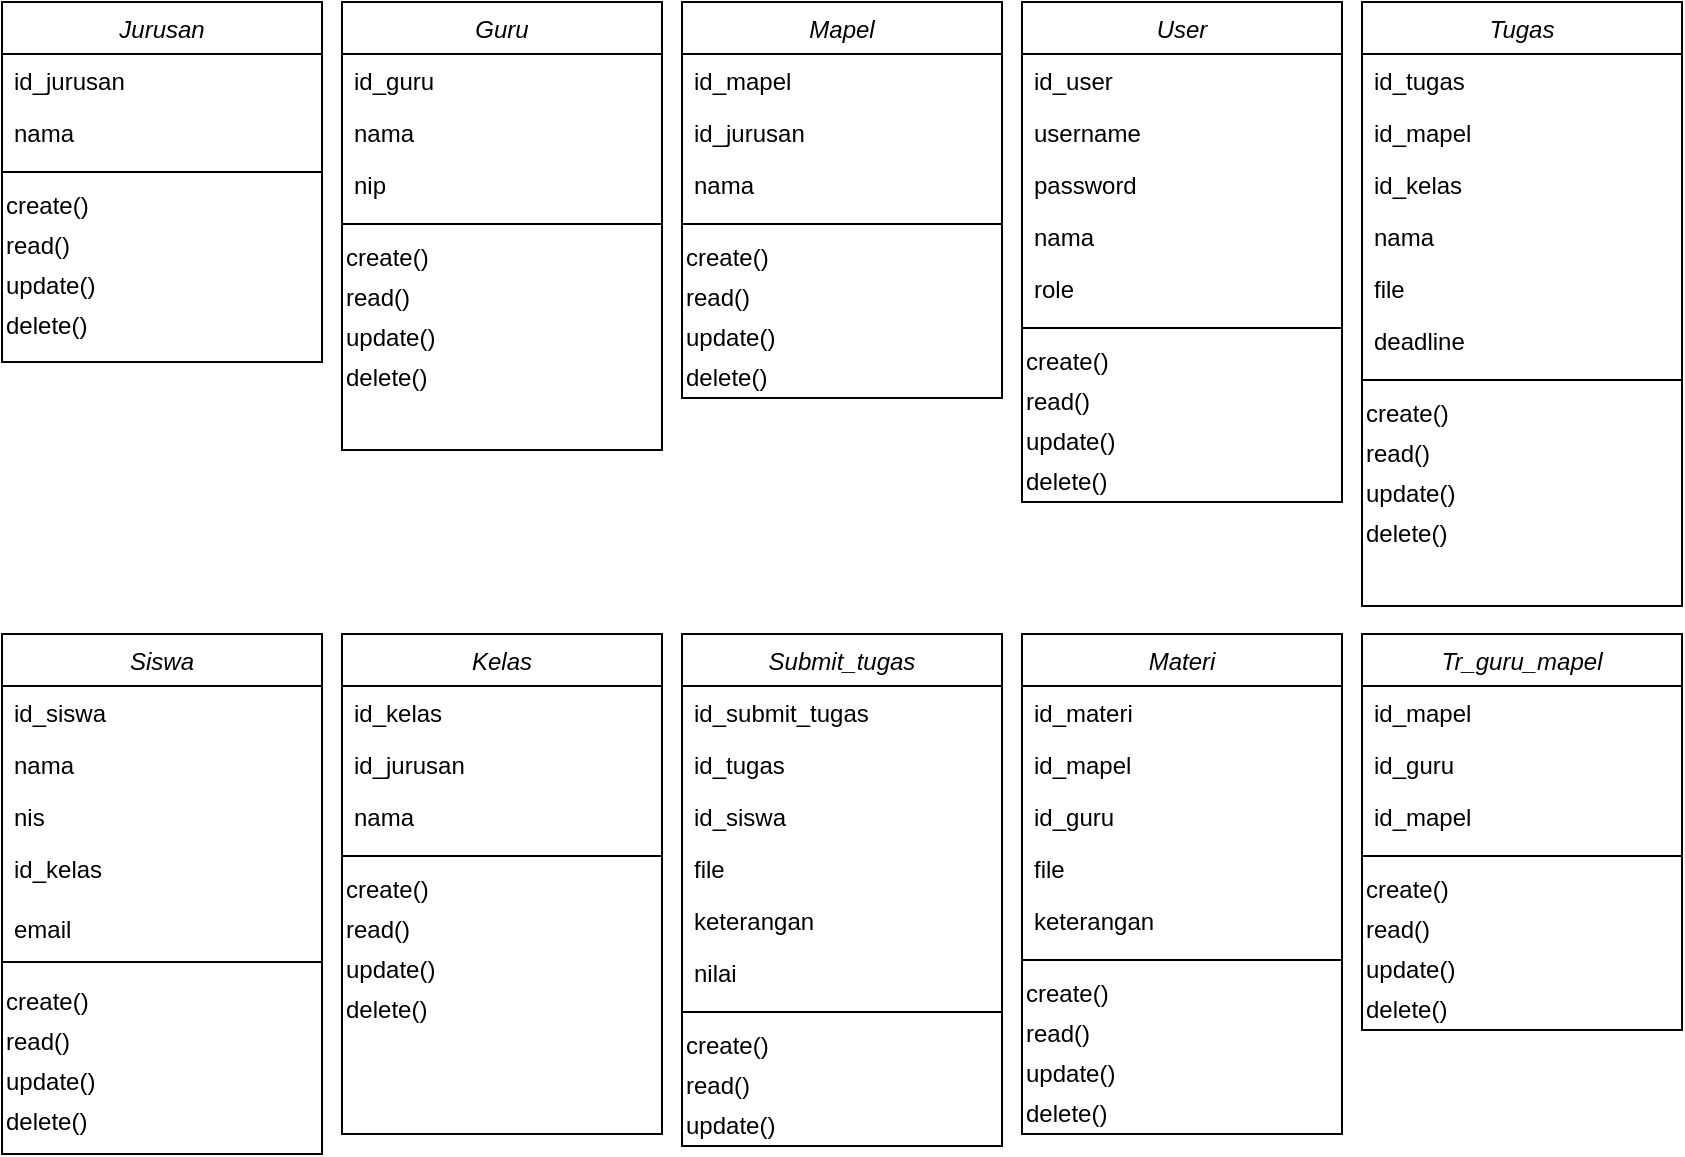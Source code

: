 <mxfile version="13.9.9" type="device"><diagram id="C5RBs43oDa-KdzZeNtuy" name="Page-1"><mxGraphModel dx="1695" dy="450" grid="1" gridSize="10" guides="1" tooltips="1" connect="1" arrows="1" fold="1" page="1" pageScale="1" pageWidth="827" pageHeight="1169" math="0" shadow="0"><root><mxCell id="WIyWlLk6GJQsqaUBKTNV-0"/><mxCell id="WIyWlLk6GJQsqaUBKTNV-1" parent="WIyWlLk6GJQsqaUBKTNV-0"/><mxCell id="zkfFHV4jXpPFQw0GAbJ--0" value="User" style="swimlane;fontStyle=2;align=center;verticalAlign=top;childLayout=stackLayout;horizontal=1;startSize=26;horizontalStack=0;resizeParent=1;resizeLast=0;collapsible=1;marginBottom=0;rounded=0;shadow=0;strokeWidth=1;" parent="WIyWlLk6GJQsqaUBKTNV-1" vertex="1"><mxGeometry x="490" y="10" width="160" height="250" as="geometry"><mxRectangle x="220" y="104" width="160" height="26" as="alternateBounds"/></mxGeometry></mxCell><mxCell id="zkfFHV4jXpPFQw0GAbJ--2" value="id_user" style="text;align=left;verticalAlign=top;spacingLeft=4;spacingRight=4;overflow=hidden;rotatable=0;points=[[0,0.5],[1,0.5]];portConstraint=eastwest;rounded=0;shadow=0;html=0;" parent="zkfFHV4jXpPFQw0GAbJ--0" vertex="1"><mxGeometry y="26" width="160" height="26" as="geometry"/></mxCell><mxCell id="zkfFHV4jXpPFQw0GAbJ--3" value="username" style="text;align=left;verticalAlign=top;spacingLeft=4;spacingRight=4;overflow=hidden;rotatable=0;points=[[0,0.5],[1,0.5]];portConstraint=eastwest;rounded=0;shadow=0;html=0;" parent="zkfFHV4jXpPFQw0GAbJ--0" vertex="1"><mxGeometry y="52" width="160" height="26" as="geometry"/></mxCell><mxCell id="uFkQqz1JEPaklT8KtTvy-2" value="password" style="text;align=left;verticalAlign=top;spacingLeft=4;spacingRight=4;overflow=hidden;rotatable=0;points=[[0,0.5],[1,0.5]];portConstraint=eastwest;rounded=0;shadow=0;html=0;" parent="zkfFHV4jXpPFQw0GAbJ--0" vertex="1"><mxGeometry y="78" width="160" height="26" as="geometry"/></mxCell><mxCell id="uFkQqz1JEPaklT8KtTvy-3" value="nama" style="text;align=left;verticalAlign=top;spacingLeft=4;spacingRight=4;overflow=hidden;rotatable=0;points=[[0,0.5],[1,0.5]];portConstraint=eastwest;rounded=0;shadow=0;html=0;" parent="zkfFHV4jXpPFQw0GAbJ--0" vertex="1"><mxGeometry y="104" width="160" height="26" as="geometry"/></mxCell><mxCell id="uFkQqz1JEPaklT8KtTvy-4" value="role" style="text;align=left;verticalAlign=top;spacingLeft=4;spacingRight=4;overflow=hidden;rotatable=0;points=[[0,0.5],[1,0.5]];portConstraint=eastwest;rounded=0;shadow=0;html=0;" parent="zkfFHV4jXpPFQw0GAbJ--0" vertex="1"><mxGeometry y="130" width="160" height="26" as="geometry"/></mxCell><mxCell id="zkfFHV4jXpPFQw0GAbJ--4" value="" style="line;html=1;strokeWidth=1;align=left;verticalAlign=middle;spacingTop=-1;spacingLeft=3;spacingRight=3;rotatable=0;labelPosition=right;points=[];portConstraint=eastwest;" parent="zkfFHV4jXpPFQw0GAbJ--0" vertex="1"><mxGeometry y="156" width="160" height="14" as="geometry"/></mxCell><mxCell id="uFkQqz1JEPaklT8KtTvy-5" value="create()" style="text;html=1;align=left;verticalAlign=middle;resizable=0;points=[];autosize=1;" parent="zkfFHV4jXpPFQw0GAbJ--0" vertex="1"><mxGeometry y="170" width="160" height="20" as="geometry"/></mxCell><mxCell id="uFkQqz1JEPaklT8KtTvy-7" value="read()" style="text;html=1;align=left;verticalAlign=middle;resizable=0;points=[];autosize=1;" parent="zkfFHV4jXpPFQw0GAbJ--0" vertex="1"><mxGeometry y="190" width="160" height="20" as="geometry"/></mxCell><mxCell id="uFkQqz1JEPaklT8KtTvy-8" value="update()" style="text;html=1;align=left;verticalAlign=middle;resizable=0;points=[];autosize=1;" parent="zkfFHV4jXpPFQw0GAbJ--0" vertex="1"><mxGeometry y="210" width="160" height="20" as="geometry"/></mxCell><mxCell id="uFkQqz1JEPaklT8KtTvy-9" value="delete()" style="text;html=1;align=left;verticalAlign=middle;resizable=0;points=[];autosize=1;" parent="zkfFHV4jXpPFQw0GAbJ--0" vertex="1"><mxGeometry y="230" width="160" height="20" as="geometry"/></mxCell><mxCell id="uFkQqz1JEPaklT8KtTvy-11" value="Siswa" style="swimlane;fontStyle=2;align=center;verticalAlign=top;childLayout=stackLayout;horizontal=1;startSize=26;horizontalStack=0;resizeParent=1;resizeLast=0;collapsible=1;marginBottom=0;rounded=0;shadow=0;strokeWidth=1;" parent="WIyWlLk6GJQsqaUBKTNV-1" vertex="1"><mxGeometry x="-20" y="326" width="160" height="260" as="geometry"><mxRectangle x="-20" y="326" width="160" height="26" as="alternateBounds"/></mxGeometry></mxCell><mxCell id="uFkQqz1JEPaklT8KtTvy-12" value="id_siswa" style="text;align=left;verticalAlign=top;spacingLeft=4;spacingRight=4;overflow=hidden;rotatable=0;points=[[0,0.5],[1,0.5]];portConstraint=eastwest;rounded=0;shadow=0;html=0;" parent="uFkQqz1JEPaklT8KtTvy-11" vertex="1"><mxGeometry y="26" width="160" height="26" as="geometry"/></mxCell><mxCell id="uFkQqz1JEPaklT8KtTvy-13" value="nama" style="text;align=left;verticalAlign=top;spacingLeft=4;spacingRight=4;overflow=hidden;rotatable=0;points=[[0,0.5],[1,0.5]];portConstraint=eastwest;rounded=0;shadow=0;html=0;" parent="uFkQqz1JEPaklT8KtTvy-11" vertex="1"><mxGeometry y="52" width="160" height="26" as="geometry"/></mxCell><mxCell id="uFkQqz1JEPaklT8KtTvy-14" value="nis" style="text;align=left;verticalAlign=top;spacingLeft=4;spacingRight=4;overflow=hidden;rotatable=0;points=[[0,0.5],[1,0.5]];portConstraint=eastwest;rounded=0;shadow=0;html=0;" parent="uFkQqz1JEPaklT8KtTvy-11" vertex="1"><mxGeometry y="78" width="160" height="26" as="geometry"/></mxCell><mxCell id="uFkQqz1JEPaklT8KtTvy-16" value="id_kelas" style="text;align=left;verticalAlign=top;spacingLeft=4;spacingRight=4;overflow=hidden;rotatable=0;points=[[0,0.5],[1,0.5]];portConstraint=eastwest;rounded=0;shadow=0;html=0;" parent="uFkQqz1JEPaklT8KtTvy-11" vertex="1"><mxGeometry y="104" width="160" height="30" as="geometry"/></mxCell><mxCell id="uFkQqz1JEPaklT8KtTvy-22" value="email" style="text;align=left;verticalAlign=top;spacingLeft=4;spacingRight=4;overflow=hidden;rotatable=0;points=[[0,0.5],[1,0.5]];portConstraint=eastwest;rounded=0;shadow=0;html=0;" parent="uFkQqz1JEPaklT8KtTvy-11" vertex="1"><mxGeometry y="134" width="160" height="20" as="geometry"/></mxCell><mxCell id="uFkQqz1JEPaklT8KtTvy-17" value="" style="line;html=1;strokeWidth=1;align=left;verticalAlign=middle;spacingTop=-1;spacingLeft=3;spacingRight=3;rotatable=0;labelPosition=right;points=[];portConstraint=eastwest;" parent="uFkQqz1JEPaklT8KtTvy-11" vertex="1"><mxGeometry y="154" width="160" height="20" as="geometry"/></mxCell><mxCell id="uFkQqz1JEPaklT8KtTvy-18" value="create()" style="text;html=1;align=left;verticalAlign=middle;resizable=0;points=[];autosize=1;" parent="uFkQqz1JEPaklT8KtTvy-11" vertex="1"><mxGeometry y="174" width="160" height="20" as="geometry"/></mxCell><mxCell id="uFkQqz1JEPaklT8KtTvy-19" value="read()" style="text;html=1;align=left;verticalAlign=middle;resizable=0;points=[];autosize=1;" parent="uFkQqz1JEPaklT8KtTvy-11" vertex="1"><mxGeometry y="194" width="160" height="20" as="geometry"/></mxCell><mxCell id="uFkQqz1JEPaklT8KtTvy-20" value="update()" style="text;html=1;align=left;verticalAlign=middle;resizable=0;points=[];autosize=1;" parent="uFkQqz1JEPaklT8KtTvy-11" vertex="1"><mxGeometry y="214" width="160" height="20" as="geometry"/></mxCell><mxCell id="uFkQqz1JEPaklT8KtTvy-21" value="delete()" style="text;html=1;align=left;verticalAlign=middle;resizable=0;points=[];autosize=1;" parent="uFkQqz1JEPaklT8KtTvy-11" vertex="1"><mxGeometry y="234" width="160" height="20" as="geometry"/></mxCell><mxCell id="uFkQqz1JEPaklT8KtTvy-24" value="Kelas" style="swimlane;fontStyle=2;align=center;verticalAlign=top;childLayout=stackLayout;horizontal=1;startSize=26;horizontalStack=0;resizeParent=1;resizeLast=0;collapsible=1;marginBottom=0;rounded=0;shadow=0;strokeWidth=1;" parent="WIyWlLk6GJQsqaUBKTNV-1" vertex="1"><mxGeometry x="150" y="326" width="160" height="250" as="geometry"><mxRectangle x="150" y="326" width="160" height="26" as="alternateBounds"/></mxGeometry></mxCell><mxCell id="uFkQqz1JEPaklT8KtTvy-25" value="id_kelas" style="text;align=left;verticalAlign=top;spacingLeft=4;spacingRight=4;overflow=hidden;rotatable=0;points=[[0,0.5],[1,0.5]];portConstraint=eastwest;rounded=0;shadow=0;html=0;" parent="uFkQqz1JEPaklT8KtTvy-24" vertex="1"><mxGeometry y="26" width="160" height="26" as="geometry"/></mxCell><mxCell id="uFkQqz1JEPaklT8KtTvy-27" value="id_jurusan" style="text;align=left;verticalAlign=top;spacingLeft=4;spacingRight=4;overflow=hidden;rotatable=0;points=[[0,0.5],[1,0.5]];portConstraint=eastwest;rounded=0;shadow=0;html=0;" parent="uFkQqz1JEPaklT8KtTvy-24" vertex="1"><mxGeometry y="52" width="160" height="26" as="geometry"/></mxCell><mxCell id="uFkQqz1JEPaklT8KtTvy-28" value="nama" style="text;align=left;verticalAlign=top;spacingLeft=4;spacingRight=4;overflow=hidden;rotatable=0;points=[[0,0.5],[1,0.5]];portConstraint=eastwest;rounded=0;shadow=0;html=0;" parent="uFkQqz1JEPaklT8KtTvy-24" vertex="1"><mxGeometry y="78" width="160" height="26" as="geometry"/></mxCell><mxCell id="uFkQqz1JEPaklT8KtTvy-30" value="" style="line;html=1;strokeWidth=1;align=left;verticalAlign=middle;spacingTop=-1;spacingLeft=3;spacingRight=3;rotatable=0;labelPosition=right;points=[];portConstraint=eastwest;" parent="uFkQqz1JEPaklT8KtTvy-24" vertex="1"><mxGeometry y="104" width="160" height="14" as="geometry"/></mxCell><mxCell id="uFkQqz1JEPaklT8KtTvy-31" value="create()" style="text;html=1;align=left;verticalAlign=middle;resizable=0;points=[];autosize=1;" parent="uFkQqz1JEPaklT8KtTvy-24" vertex="1"><mxGeometry y="118" width="160" height="20" as="geometry"/></mxCell><mxCell id="uFkQqz1JEPaklT8KtTvy-32" value="read()" style="text;html=1;align=left;verticalAlign=middle;resizable=0;points=[];autosize=1;" parent="uFkQqz1JEPaklT8KtTvy-24" vertex="1"><mxGeometry y="138" width="160" height="20" as="geometry"/></mxCell><mxCell id="uFkQqz1JEPaklT8KtTvy-33" value="update()" style="text;html=1;align=left;verticalAlign=middle;resizable=0;points=[];autosize=1;" parent="uFkQqz1JEPaklT8KtTvy-24" vertex="1"><mxGeometry y="158" width="160" height="20" as="geometry"/></mxCell><mxCell id="uFkQqz1JEPaklT8KtTvy-34" value="delete()" style="text;html=1;align=left;verticalAlign=middle;resizable=0;points=[];autosize=1;" parent="uFkQqz1JEPaklT8KtTvy-24" vertex="1"><mxGeometry y="178" width="160" height="20" as="geometry"/></mxCell><mxCell id="uFkQqz1JEPaklT8KtTvy-35" value="Jurusan" style="swimlane;fontStyle=2;align=center;verticalAlign=top;childLayout=stackLayout;horizontal=1;startSize=26;horizontalStack=0;resizeParent=1;resizeLast=0;collapsible=1;marginBottom=0;rounded=0;shadow=0;strokeWidth=1;" parent="WIyWlLk6GJQsqaUBKTNV-1" vertex="1"><mxGeometry x="-20" y="10" width="160" height="180" as="geometry"><mxRectangle x="-20" y="10" width="160" height="26" as="alternateBounds"/></mxGeometry></mxCell><mxCell id="uFkQqz1JEPaklT8KtTvy-36" value="id_jurusan" style="text;align=left;verticalAlign=top;spacingLeft=4;spacingRight=4;overflow=hidden;rotatable=0;points=[[0,0.5],[1,0.5]];portConstraint=eastwest;rounded=0;shadow=0;html=0;" parent="uFkQqz1JEPaklT8KtTvy-35" vertex="1"><mxGeometry y="26" width="160" height="26" as="geometry"/></mxCell><mxCell id="uFkQqz1JEPaklT8KtTvy-37" value="nama" style="text;align=left;verticalAlign=top;spacingLeft=4;spacingRight=4;overflow=hidden;rotatable=0;points=[[0,0.5],[1,0.5]];portConstraint=eastwest;rounded=0;shadow=0;html=0;" parent="uFkQqz1JEPaklT8KtTvy-35" vertex="1"><mxGeometry y="52" width="160" height="26" as="geometry"/></mxCell><mxCell id="uFkQqz1JEPaklT8KtTvy-41" value="" style="line;html=1;strokeWidth=1;align=left;verticalAlign=middle;spacingTop=-1;spacingLeft=3;spacingRight=3;rotatable=0;labelPosition=right;points=[];portConstraint=eastwest;" parent="uFkQqz1JEPaklT8KtTvy-35" vertex="1"><mxGeometry y="78" width="160" height="14" as="geometry"/></mxCell><mxCell id="uFkQqz1JEPaklT8KtTvy-42" value="create()" style="text;html=1;align=left;verticalAlign=middle;resizable=0;points=[];autosize=1;" parent="uFkQqz1JEPaklT8KtTvy-35" vertex="1"><mxGeometry y="92" width="160" height="20" as="geometry"/></mxCell><mxCell id="uFkQqz1JEPaklT8KtTvy-43" value="read()" style="text;html=1;align=left;verticalAlign=middle;resizable=0;points=[];autosize=1;" parent="uFkQqz1JEPaklT8KtTvy-35" vertex="1"><mxGeometry y="112" width="160" height="20" as="geometry"/></mxCell><mxCell id="uFkQqz1JEPaklT8KtTvy-44" value="update()" style="text;html=1;align=left;verticalAlign=middle;resizable=0;points=[];autosize=1;" parent="uFkQqz1JEPaklT8KtTvy-35" vertex="1"><mxGeometry y="132" width="160" height="20" as="geometry"/></mxCell><mxCell id="uFkQqz1JEPaklT8KtTvy-45" value="delete()" style="text;html=1;align=left;verticalAlign=middle;resizable=0;points=[];autosize=1;" parent="uFkQqz1JEPaklT8KtTvy-35" vertex="1"><mxGeometry y="152" width="160" height="20" as="geometry"/></mxCell><mxCell id="8aXFuKgUExzpN0V30BR2-0" value="Mapel" style="swimlane;fontStyle=2;align=center;verticalAlign=top;childLayout=stackLayout;horizontal=1;startSize=26;horizontalStack=0;resizeParent=1;resizeLast=0;collapsible=1;marginBottom=0;rounded=0;shadow=0;strokeWidth=1;" vertex="1" parent="WIyWlLk6GJQsqaUBKTNV-1"><mxGeometry x="320" y="10" width="160" height="198" as="geometry"><mxRectangle x="254" y="140" width="160" height="26" as="alternateBounds"/></mxGeometry></mxCell><mxCell id="8aXFuKgUExzpN0V30BR2-1" value="id_mapel" style="text;align=left;verticalAlign=top;spacingLeft=4;spacingRight=4;overflow=hidden;rotatable=0;points=[[0,0.5],[1,0.5]];portConstraint=eastwest;rounded=0;shadow=0;html=0;" vertex="1" parent="8aXFuKgUExzpN0V30BR2-0"><mxGeometry y="26" width="160" height="26" as="geometry"/></mxCell><mxCell id="8aXFuKgUExzpN0V30BR2-2" value="id_jurusan" style="text;align=left;verticalAlign=top;spacingLeft=4;spacingRight=4;overflow=hidden;rotatable=0;points=[[0,0.5],[1,0.5]];portConstraint=eastwest;rounded=0;shadow=0;html=0;" vertex="1" parent="8aXFuKgUExzpN0V30BR2-0"><mxGeometry y="52" width="160" height="26" as="geometry"/></mxCell><mxCell id="8aXFuKgUExzpN0V30BR2-8" value="nama" style="text;align=left;verticalAlign=top;spacingLeft=4;spacingRight=4;overflow=hidden;rotatable=0;points=[[0,0.5],[1,0.5]];portConstraint=eastwest;rounded=0;shadow=0;html=0;" vertex="1" parent="8aXFuKgUExzpN0V30BR2-0"><mxGeometry y="78" width="160" height="26" as="geometry"/></mxCell><mxCell id="8aXFuKgUExzpN0V30BR2-3" value="" style="line;html=1;strokeWidth=1;align=left;verticalAlign=middle;spacingTop=-1;spacingLeft=3;spacingRight=3;rotatable=0;labelPosition=right;points=[];portConstraint=eastwest;" vertex="1" parent="8aXFuKgUExzpN0V30BR2-0"><mxGeometry y="104" width="160" height="14" as="geometry"/></mxCell><mxCell id="8aXFuKgUExzpN0V30BR2-4" value="create()" style="text;html=1;align=left;verticalAlign=middle;resizable=0;points=[];autosize=1;" vertex="1" parent="8aXFuKgUExzpN0V30BR2-0"><mxGeometry y="118" width="160" height="20" as="geometry"/></mxCell><mxCell id="8aXFuKgUExzpN0V30BR2-5" value="read()" style="text;html=1;align=left;verticalAlign=middle;resizable=0;points=[];autosize=1;" vertex="1" parent="8aXFuKgUExzpN0V30BR2-0"><mxGeometry y="138" width="160" height="20" as="geometry"/></mxCell><mxCell id="8aXFuKgUExzpN0V30BR2-6" value="update()" style="text;html=1;align=left;verticalAlign=middle;resizable=0;points=[];autosize=1;" vertex="1" parent="8aXFuKgUExzpN0V30BR2-0"><mxGeometry y="158" width="160" height="20" as="geometry"/></mxCell><mxCell id="8aXFuKgUExzpN0V30BR2-7" value="delete()" style="text;html=1;align=left;verticalAlign=middle;resizable=0;points=[];autosize=1;" vertex="1" parent="8aXFuKgUExzpN0V30BR2-0"><mxGeometry y="178" width="160" height="20" as="geometry"/></mxCell><mxCell id="8aXFuKgUExzpN0V30BR2-9" value="Materi" style="swimlane;fontStyle=2;align=center;verticalAlign=top;childLayout=stackLayout;horizontal=1;startSize=26;horizontalStack=0;resizeParent=1;resizeLast=0;collapsible=1;marginBottom=0;rounded=0;shadow=0;strokeWidth=1;" vertex="1" parent="WIyWlLk6GJQsqaUBKTNV-1"><mxGeometry x="490" y="326" width="160" height="250" as="geometry"><mxRectangle x="490" y="326" width="160" height="26" as="alternateBounds"/></mxGeometry></mxCell><mxCell id="8aXFuKgUExzpN0V30BR2-10" value="id_materi" style="text;align=left;verticalAlign=top;spacingLeft=4;spacingRight=4;overflow=hidden;rotatable=0;points=[[0,0.5],[1,0.5]];portConstraint=eastwest;rounded=0;shadow=0;html=0;" vertex="1" parent="8aXFuKgUExzpN0V30BR2-9"><mxGeometry y="26" width="160" height="26" as="geometry"/></mxCell><mxCell id="8aXFuKgUExzpN0V30BR2-11" value="id_mapel" style="text;align=left;verticalAlign=top;spacingLeft=4;spacingRight=4;overflow=hidden;rotatable=0;points=[[0,0.5],[1,0.5]];portConstraint=eastwest;rounded=0;shadow=0;html=0;" vertex="1" parent="8aXFuKgUExzpN0V30BR2-9"><mxGeometry y="52" width="160" height="26" as="geometry"/></mxCell><mxCell id="8aXFuKgUExzpN0V30BR2-52" value="id_guru" style="text;align=left;verticalAlign=top;spacingLeft=4;spacingRight=4;overflow=hidden;rotatable=0;points=[[0,0.5],[1,0.5]];portConstraint=eastwest;rounded=0;shadow=0;html=0;" vertex="1" parent="8aXFuKgUExzpN0V30BR2-9"><mxGeometry y="78" width="160" height="26" as="geometry"/></mxCell><mxCell id="8aXFuKgUExzpN0V30BR2-12" value="file" style="text;align=left;verticalAlign=top;spacingLeft=4;spacingRight=4;overflow=hidden;rotatable=0;points=[[0,0.5],[1,0.5]];portConstraint=eastwest;rounded=0;shadow=0;html=0;" vertex="1" parent="8aXFuKgUExzpN0V30BR2-9"><mxGeometry y="104" width="160" height="26" as="geometry"/></mxCell><mxCell id="8aXFuKgUExzpN0V30BR2-18" value="keterangan" style="text;align=left;verticalAlign=top;spacingLeft=4;spacingRight=4;overflow=hidden;rotatable=0;points=[[0,0.5],[1,0.5]];portConstraint=eastwest;rounded=0;shadow=0;html=0;" vertex="1" parent="8aXFuKgUExzpN0V30BR2-9"><mxGeometry y="130" width="160" height="26" as="geometry"/></mxCell><mxCell id="8aXFuKgUExzpN0V30BR2-13" value="" style="line;html=1;strokeWidth=1;align=left;verticalAlign=middle;spacingTop=-1;spacingLeft=3;spacingRight=3;rotatable=0;labelPosition=right;points=[];portConstraint=eastwest;" vertex="1" parent="8aXFuKgUExzpN0V30BR2-9"><mxGeometry y="156" width="160" height="14" as="geometry"/></mxCell><mxCell id="8aXFuKgUExzpN0V30BR2-14" value="create()" style="text;html=1;align=left;verticalAlign=middle;resizable=0;points=[];autosize=1;" vertex="1" parent="8aXFuKgUExzpN0V30BR2-9"><mxGeometry y="170" width="160" height="20" as="geometry"/></mxCell><mxCell id="8aXFuKgUExzpN0V30BR2-15" value="read()" style="text;html=1;align=left;verticalAlign=middle;resizable=0;points=[];autosize=1;" vertex="1" parent="8aXFuKgUExzpN0V30BR2-9"><mxGeometry y="190" width="160" height="20" as="geometry"/></mxCell><mxCell id="8aXFuKgUExzpN0V30BR2-16" value="update()" style="text;html=1;align=left;verticalAlign=middle;resizable=0;points=[];autosize=1;" vertex="1" parent="8aXFuKgUExzpN0V30BR2-9"><mxGeometry y="210" width="160" height="20" as="geometry"/></mxCell><mxCell id="8aXFuKgUExzpN0V30BR2-17" value="delete()" style="text;html=1;align=left;verticalAlign=middle;resizable=0;points=[];autosize=1;" vertex="1" parent="8aXFuKgUExzpN0V30BR2-9"><mxGeometry y="230" width="160" height="20" as="geometry"/></mxCell><mxCell id="8aXFuKgUExzpN0V30BR2-19" value="Submit_tugas" style="swimlane;fontStyle=2;align=center;verticalAlign=top;childLayout=stackLayout;horizontal=1;startSize=26;horizontalStack=0;resizeParent=1;resizeLast=0;collapsible=1;marginBottom=0;rounded=0;shadow=0;strokeWidth=1;" vertex="1" parent="WIyWlLk6GJQsqaUBKTNV-1"><mxGeometry x="320" y="326" width="160" height="256" as="geometry"><mxRectangle x="320" y="326" width="160" height="26" as="alternateBounds"/></mxGeometry></mxCell><mxCell id="8aXFuKgUExzpN0V30BR2-20" value="id_submit_tugas" style="text;align=left;verticalAlign=top;spacingLeft=4;spacingRight=4;overflow=hidden;rotatable=0;points=[[0,0.5],[1,0.5]];portConstraint=eastwest;rounded=0;shadow=0;html=0;" vertex="1" parent="8aXFuKgUExzpN0V30BR2-19"><mxGeometry y="26" width="160" height="26" as="geometry"/></mxCell><mxCell id="8aXFuKgUExzpN0V30BR2-21" value="id_tugas" style="text;align=left;verticalAlign=top;spacingLeft=4;spacingRight=4;overflow=hidden;rotatable=0;points=[[0,0.5],[1,0.5]];portConstraint=eastwest;rounded=0;shadow=0;html=0;" vertex="1" parent="8aXFuKgUExzpN0V30BR2-19"><mxGeometry y="52" width="160" height="26" as="geometry"/></mxCell><mxCell id="8aXFuKgUExzpN0V30BR2-63" value="id_siswa" style="text;align=left;verticalAlign=top;spacingLeft=4;spacingRight=4;overflow=hidden;rotatable=0;points=[[0,0.5],[1,0.5]];portConstraint=eastwest;rounded=0;shadow=0;html=0;" vertex="1" parent="8aXFuKgUExzpN0V30BR2-19"><mxGeometry y="78" width="160" height="26" as="geometry"/></mxCell><mxCell id="8aXFuKgUExzpN0V30BR2-22" value="file" style="text;align=left;verticalAlign=top;spacingLeft=4;spacingRight=4;overflow=hidden;rotatable=0;points=[[0,0.5],[1,0.5]];portConstraint=eastwest;rounded=0;shadow=0;html=0;" vertex="1" parent="8aXFuKgUExzpN0V30BR2-19"><mxGeometry y="104" width="160" height="26" as="geometry"/></mxCell><mxCell id="8aXFuKgUExzpN0V30BR2-23" value="keterangan" style="text;align=left;verticalAlign=top;spacingLeft=4;spacingRight=4;overflow=hidden;rotatable=0;points=[[0,0.5],[1,0.5]];portConstraint=eastwest;rounded=0;shadow=0;html=0;" vertex="1" parent="8aXFuKgUExzpN0V30BR2-19"><mxGeometry y="130" width="160" height="26" as="geometry"/></mxCell><mxCell id="8aXFuKgUExzpN0V30BR2-64" value="nilai" style="text;align=left;verticalAlign=top;spacingLeft=4;spacingRight=4;overflow=hidden;rotatable=0;points=[[0,0.5],[1,0.5]];portConstraint=eastwest;rounded=0;shadow=0;html=0;" vertex="1" parent="8aXFuKgUExzpN0V30BR2-19"><mxGeometry y="156" width="160" height="26" as="geometry"/></mxCell><mxCell id="8aXFuKgUExzpN0V30BR2-24" value="" style="line;html=1;strokeWidth=1;align=left;verticalAlign=middle;spacingTop=-1;spacingLeft=3;spacingRight=3;rotatable=0;labelPosition=right;points=[];portConstraint=eastwest;" vertex="1" parent="8aXFuKgUExzpN0V30BR2-19"><mxGeometry y="182" width="160" height="14" as="geometry"/></mxCell><mxCell id="8aXFuKgUExzpN0V30BR2-25" value="create()" style="text;html=1;align=left;verticalAlign=middle;resizable=0;points=[];autosize=1;" vertex="1" parent="8aXFuKgUExzpN0V30BR2-19"><mxGeometry y="196" width="160" height="20" as="geometry"/></mxCell><mxCell id="8aXFuKgUExzpN0V30BR2-26" value="read()" style="text;html=1;align=left;verticalAlign=middle;resizable=0;points=[];autosize=1;" vertex="1" parent="8aXFuKgUExzpN0V30BR2-19"><mxGeometry y="216" width="160" height="20" as="geometry"/></mxCell><mxCell id="8aXFuKgUExzpN0V30BR2-27" value="update()" style="text;html=1;align=left;verticalAlign=middle;resizable=0;points=[];autosize=1;" vertex="1" parent="8aXFuKgUExzpN0V30BR2-19"><mxGeometry y="236" width="160" height="20" as="geometry"/></mxCell><mxCell id="8aXFuKgUExzpN0V30BR2-29" value="Tugas" style="swimlane;fontStyle=2;align=center;verticalAlign=top;childLayout=stackLayout;horizontal=1;startSize=26;horizontalStack=0;resizeParent=1;resizeLast=0;collapsible=1;marginBottom=0;rounded=0;shadow=0;strokeWidth=1;" vertex="1" parent="WIyWlLk6GJQsqaUBKTNV-1"><mxGeometry x="660" y="10" width="160" height="302" as="geometry"><mxRectangle x="610" y="104" width="160" height="26" as="alternateBounds"/></mxGeometry></mxCell><mxCell id="8aXFuKgUExzpN0V30BR2-30" value="id_tugas" style="text;align=left;verticalAlign=top;spacingLeft=4;spacingRight=4;overflow=hidden;rotatable=0;points=[[0,0.5],[1,0.5]];portConstraint=eastwest;rounded=0;shadow=0;html=0;" vertex="1" parent="8aXFuKgUExzpN0V30BR2-29"><mxGeometry y="26" width="160" height="26" as="geometry"/></mxCell><mxCell id="8aXFuKgUExzpN0V30BR2-31" value="id_mapel" style="text;align=left;verticalAlign=top;spacingLeft=4;spacingRight=4;overflow=hidden;rotatable=0;points=[[0,0.5],[1,0.5]];portConstraint=eastwest;rounded=0;shadow=0;html=0;" vertex="1" parent="8aXFuKgUExzpN0V30BR2-29"><mxGeometry y="52" width="160" height="26" as="geometry"/></mxCell><mxCell id="8aXFuKgUExzpN0V30BR2-32" value="id_kelas" style="text;align=left;verticalAlign=top;spacingLeft=4;spacingRight=4;overflow=hidden;rotatable=0;points=[[0,0.5],[1,0.5]];portConstraint=eastwest;rounded=0;shadow=0;html=0;" vertex="1" parent="8aXFuKgUExzpN0V30BR2-29"><mxGeometry y="78" width="160" height="26" as="geometry"/></mxCell><mxCell id="8aXFuKgUExzpN0V30BR2-33" value="nama" style="text;align=left;verticalAlign=top;spacingLeft=4;spacingRight=4;overflow=hidden;rotatable=0;points=[[0,0.5],[1,0.5]];portConstraint=eastwest;rounded=0;shadow=0;html=0;" vertex="1" parent="8aXFuKgUExzpN0V30BR2-29"><mxGeometry y="104" width="160" height="26" as="geometry"/></mxCell><mxCell id="8aXFuKgUExzpN0V30BR2-39" value="file" style="text;align=left;verticalAlign=top;spacingLeft=4;spacingRight=4;overflow=hidden;rotatable=0;points=[[0,0.5],[1,0.5]];portConstraint=eastwest;rounded=0;shadow=0;html=0;" vertex="1" parent="8aXFuKgUExzpN0V30BR2-29"><mxGeometry y="130" width="160" height="26" as="geometry"/></mxCell><mxCell id="8aXFuKgUExzpN0V30BR2-41" value="deadline" style="text;align=left;verticalAlign=top;spacingLeft=4;spacingRight=4;overflow=hidden;rotatable=0;points=[[0,0.5],[1,0.5]];portConstraint=eastwest;rounded=0;shadow=0;html=0;" vertex="1" parent="8aXFuKgUExzpN0V30BR2-29"><mxGeometry y="156" width="160" height="26" as="geometry"/></mxCell><mxCell id="8aXFuKgUExzpN0V30BR2-34" value="" style="line;html=1;strokeWidth=1;align=left;verticalAlign=middle;spacingTop=-1;spacingLeft=3;spacingRight=3;rotatable=0;labelPosition=right;points=[];portConstraint=eastwest;" vertex="1" parent="8aXFuKgUExzpN0V30BR2-29"><mxGeometry y="182" width="160" height="14" as="geometry"/></mxCell><mxCell id="8aXFuKgUExzpN0V30BR2-35" value="create()" style="text;html=1;align=left;verticalAlign=middle;resizable=0;points=[];autosize=1;" vertex="1" parent="8aXFuKgUExzpN0V30BR2-29"><mxGeometry y="196" width="160" height="20" as="geometry"/></mxCell><mxCell id="8aXFuKgUExzpN0V30BR2-36" value="read()" style="text;html=1;align=left;verticalAlign=middle;resizable=0;points=[];autosize=1;" vertex="1" parent="8aXFuKgUExzpN0V30BR2-29"><mxGeometry y="216" width="160" height="20" as="geometry"/></mxCell><mxCell id="8aXFuKgUExzpN0V30BR2-37" value="update()" style="text;html=1;align=left;verticalAlign=middle;resizable=0;points=[];autosize=1;" vertex="1" parent="8aXFuKgUExzpN0V30BR2-29"><mxGeometry y="236" width="160" height="20" as="geometry"/></mxCell><mxCell id="8aXFuKgUExzpN0V30BR2-38" value="delete()" style="text;html=1;align=left;verticalAlign=middle;resizable=0;points=[];autosize=1;" vertex="1" parent="8aXFuKgUExzpN0V30BR2-29"><mxGeometry y="256" width="160" height="20" as="geometry"/></mxCell><mxCell id="8aXFuKgUExzpN0V30BR2-42" value="Guru" style="swimlane;fontStyle=2;align=center;verticalAlign=top;childLayout=stackLayout;horizontal=1;startSize=26;horizontalStack=0;resizeParent=1;resizeLast=0;collapsible=1;marginBottom=0;rounded=0;shadow=0;strokeWidth=1;" vertex="1" parent="WIyWlLk6GJQsqaUBKTNV-1"><mxGeometry x="150" y="10" width="160" height="224" as="geometry"><mxRectangle x="150" y="10" width="160" height="26" as="alternateBounds"/></mxGeometry></mxCell><mxCell id="8aXFuKgUExzpN0V30BR2-43" value="id_guru" style="text;align=left;verticalAlign=top;spacingLeft=4;spacingRight=4;overflow=hidden;rotatable=0;points=[[0,0.5],[1,0.5]];portConstraint=eastwest;rounded=0;shadow=0;html=0;" vertex="1" parent="8aXFuKgUExzpN0V30BR2-42"><mxGeometry y="26" width="160" height="26" as="geometry"/></mxCell><mxCell id="8aXFuKgUExzpN0V30BR2-44" value="nama" style="text;align=left;verticalAlign=top;spacingLeft=4;spacingRight=4;overflow=hidden;rotatable=0;points=[[0,0.5],[1,0.5]];portConstraint=eastwest;rounded=0;shadow=0;html=0;" vertex="1" parent="8aXFuKgUExzpN0V30BR2-42"><mxGeometry y="52" width="160" height="26" as="geometry"/></mxCell><mxCell id="8aXFuKgUExzpN0V30BR2-45" value="nip" style="text;align=left;verticalAlign=top;spacingLeft=4;spacingRight=4;overflow=hidden;rotatable=0;points=[[0,0.5],[1,0.5]];portConstraint=eastwest;rounded=0;shadow=0;html=0;" vertex="1" parent="8aXFuKgUExzpN0V30BR2-42"><mxGeometry y="78" width="160" height="26" as="geometry"/></mxCell><mxCell id="8aXFuKgUExzpN0V30BR2-46" value="" style="line;html=1;strokeWidth=1;align=left;verticalAlign=middle;spacingTop=-1;spacingLeft=3;spacingRight=3;rotatable=0;labelPosition=right;points=[];portConstraint=eastwest;" vertex="1" parent="8aXFuKgUExzpN0V30BR2-42"><mxGeometry y="104" width="160" height="14" as="geometry"/></mxCell><mxCell id="8aXFuKgUExzpN0V30BR2-47" value="create()" style="text;html=1;align=left;verticalAlign=middle;resizable=0;points=[];autosize=1;" vertex="1" parent="8aXFuKgUExzpN0V30BR2-42"><mxGeometry y="118" width="160" height="20" as="geometry"/></mxCell><mxCell id="8aXFuKgUExzpN0V30BR2-48" value="read()" style="text;html=1;align=left;verticalAlign=middle;resizable=0;points=[];autosize=1;" vertex="1" parent="8aXFuKgUExzpN0V30BR2-42"><mxGeometry y="138" width="160" height="20" as="geometry"/></mxCell><mxCell id="8aXFuKgUExzpN0V30BR2-49" value="update()" style="text;html=1;align=left;verticalAlign=middle;resizable=0;points=[];autosize=1;" vertex="1" parent="8aXFuKgUExzpN0V30BR2-42"><mxGeometry y="158" width="160" height="20" as="geometry"/></mxCell><mxCell id="8aXFuKgUExzpN0V30BR2-50" value="delete()" style="text;html=1;align=left;verticalAlign=middle;resizable=0;points=[];autosize=1;" vertex="1" parent="8aXFuKgUExzpN0V30BR2-42"><mxGeometry y="178" width="160" height="20" as="geometry"/></mxCell><mxCell id="8aXFuKgUExzpN0V30BR2-53" value="Tr_guru_mapel" style="swimlane;fontStyle=2;align=center;verticalAlign=top;childLayout=stackLayout;horizontal=1;startSize=26;horizontalStack=0;resizeParent=1;resizeLast=0;collapsible=1;marginBottom=0;rounded=0;shadow=0;strokeWidth=1;" vertex="1" parent="WIyWlLk6GJQsqaUBKTNV-1"><mxGeometry x="660" y="326" width="160" height="198" as="geometry"><mxRectangle x="660" y="326" width="160" height="26" as="alternateBounds"/></mxGeometry></mxCell><mxCell id="8aXFuKgUExzpN0V30BR2-54" value="id_mapel" style="text;align=left;verticalAlign=top;spacingLeft=4;spacingRight=4;overflow=hidden;rotatable=0;points=[[0,0.5],[1,0.5]];portConstraint=eastwest;rounded=0;shadow=0;html=0;" vertex="1" parent="8aXFuKgUExzpN0V30BR2-53"><mxGeometry y="26" width="160" height="26" as="geometry"/></mxCell><mxCell id="8aXFuKgUExzpN0V30BR2-55" value="id_guru" style="text;align=left;verticalAlign=top;spacingLeft=4;spacingRight=4;overflow=hidden;rotatable=0;points=[[0,0.5],[1,0.5]];portConstraint=eastwest;rounded=0;shadow=0;html=0;" vertex="1" parent="8aXFuKgUExzpN0V30BR2-53"><mxGeometry y="52" width="160" height="26" as="geometry"/></mxCell><mxCell id="8aXFuKgUExzpN0V30BR2-56" value="id_mapel" style="text;align=left;verticalAlign=top;spacingLeft=4;spacingRight=4;overflow=hidden;rotatable=0;points=[[0,0.5],[1,0.5]];portConstraint=eastwest;rounded=0;shadow=0;html=0;" vertex="1" parent="8aXFuKgUExzpN0V30BR2-53"><mxGeometry y="78" width="160" height="26" as="geometry"/></mxCell><mxCell id="8aXFuKgUExzpN0V30BR2-57" value="" style="line;html=1;strokeWidth=1;align=left;verticalAlign=middle;spacingTop=-1;spacingLeft=3;spacingRight=3;rotatable=0;labelPosition=right;points=[];portConstraint=eastwest;" vertex="1" parent="8aXFuKgUExzpN0V30BR2-53"><mxGeometry y="104" width="160" height="14" as="geometry"/></mxCell><mxCell id="8aXFuKgUExzpN0V30BR2-58" value="create()" style="text;html=1;align=left;verticalAlign=middle;resizable=0;points=[];autosize=1;" vertex="1" parent="8aXFuKgUExzpN0V30BR2-53"><mxGeometry y="118" width="160" height="20" as="geometry"/></mxCell><mxCell id="8aXFuKgUExzpN0V30BR2-59" value="read()" style="text;html=1;align=left;verticalAlign=middle;resizable=0;points=[];autosize=1;" vertex="1" parent="8aXFuKgUExzpN0V30BR2-53"><mxGeometry y="138" width="160" height="20" as="geometry"/></mxCell><mxCell id="8aXFuKgUExzpN0V30BR2-60" value="update()" style="text;html=1;align=left;verticalAlign=middle;resizable=0;points=[];autosize=1;" vertex="1" parent="8aXFuKgUExzpN0V30BR2-53"><mxGeometry y="158" width="160" height="20" as="geometry"/></mxCell><mxCell id="8aXFuKgUExzpN0V30BR2-61" value="delete()" style="text;html=1;align=left;verticalAlign=middle;resizable=0;points=[];autosize=1;" vertex="1" parent="8aXFuKgUExzpN0V30BR2-53"><mxGeometry y="178" width="160" height="20" as="geometry"/></mxCell></root></mxGraphModel></diagram></mxfile>